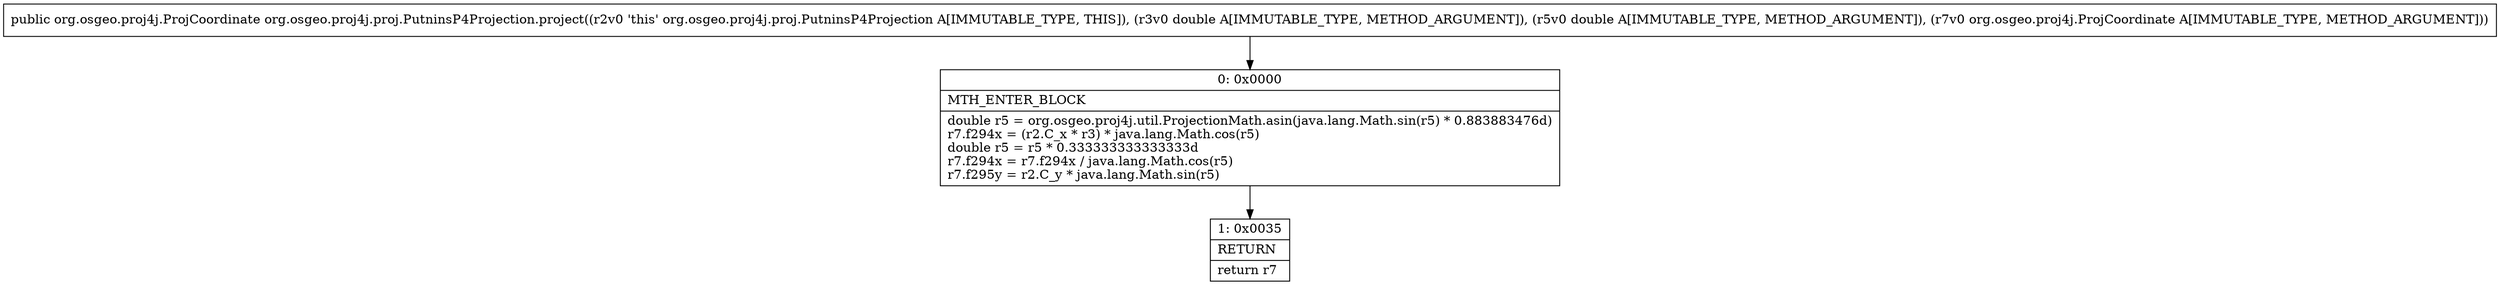 digraph "CFG fororg.osgeo.proj4j.proj.PutninsP4Projection.project(DDLorg\/osgeo\/proj4j\/ProjCoordinate;)Lorg\/osgeo\/proj4j\/ProjCoordinate;" {
Node_0 [shape=record,label="{0\:\ 0x0000|MTH_ENTER_BLOCK\l|double r5 = org.osgeo.proj4j.util.ProjectionMath.asin(java.lang.Math.sin(r5) * 0.883883476d)\lr7.f294x = (r2.C_x * r3) * java.lang.Math.cos(r5)\ldouble r5 = r5 * 0.333333333333333d\lr7.f294x = r7.f294x \/ java.lang.Math.cos(r5)\lr7.f295y = r2.C_y * java.lang.Math.sin(r5)\l}"];
Node_1 [shape=record,label="{1\:\ 0x0035|RETURN\l|return r7\l}"];
MethodNode[shape=record,label="{public org.osgeo.proj4j.ProjCoordinate org.osgeo.proj4j.proj.PutninsP4Projection.project((r2v0 'this' org.osgeo.proj4j.proj.PutninsP4Projection A[IMMUTABLE_TYPE, THIS]), (r3v0 double A[IMMUTABLE_TYPE, METHOD_ARGUMENT]), (r5v0 double A[IMMUTABLE_TYPE, METHOD_ARGUMENT]), (r7v0 org.osgeo.proj4j.ProjCoordinate A[IMMUTABLE_TYPE, METHOD_ARGUMENT])) }"];
MethodNode -> Node_0;
Node_0 -> Node_1;
}

